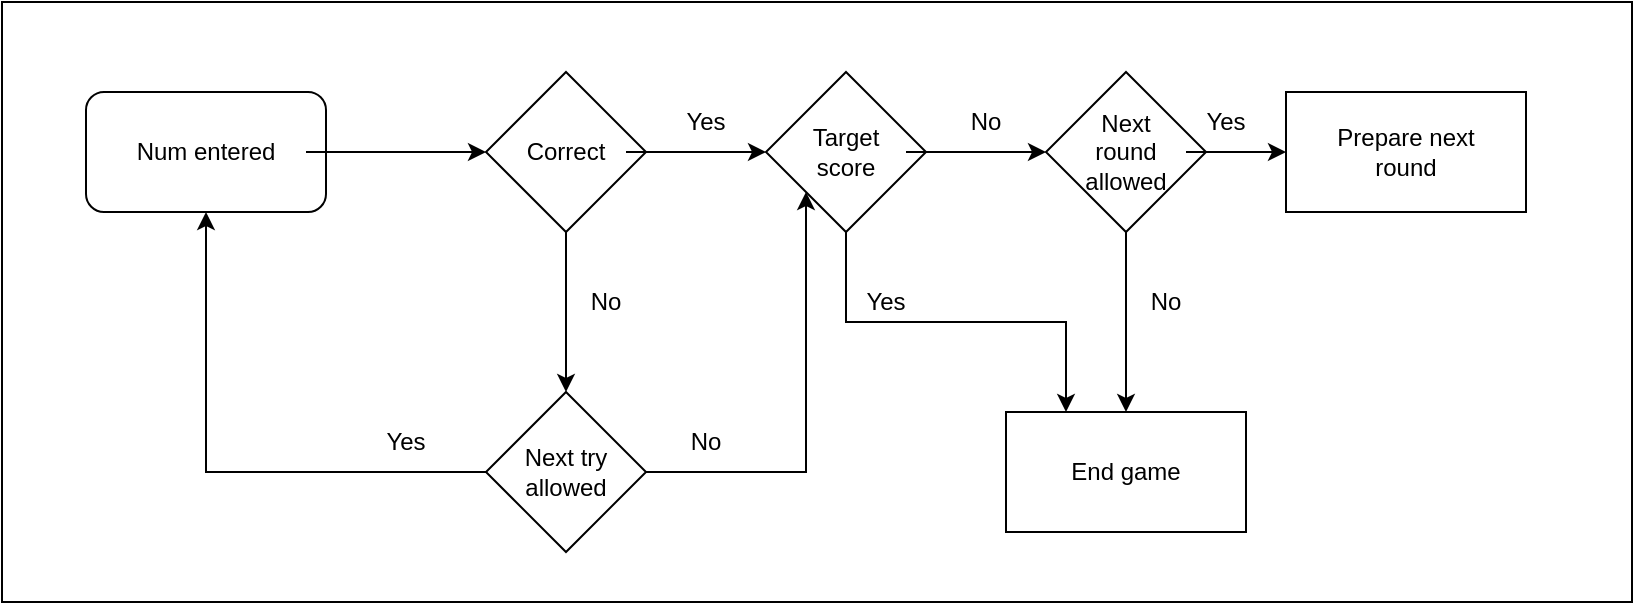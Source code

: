 <mxfile version="20.1.1" type="device"><diagram id="n3eAkx_O7vRSgydOkmV9" name="Page-1"><mxGraphModel dx="823" dy="488" grid="1" gridSize="10" guides="1" tooltips="1" connect="1" arrows="1" fold="1" page="1" pageScale="1" pageWidth="850" pageHeight="1100" math="0" shadow="0"><root><mxCell id="0"/><mxCell id="1" parent="0"/><mxCell id="Az6y5YmxxoPJD2nmxR1N-42" value="" style="rounded=0;whiteSpace=wrap;html=1;" vertex="1" parent="1"><mxGeometry x="18" y="15" width="815" height="300" as="geometry"/></mxCell><mxCell id="Az6y5YmxxoPJD2nmxR1N-1" value="" style="rounded=1;whiteSpace=wrap;html=1;" vertex="1" parent="1"><mxGeometry x="60" y="60" width="120" height="60" as="geometry"/></mxCell><mxCell id="Az6y5YmxxoPJD2nmxR1N-4" value="" style="edgeStyle=orthogonalEdgeStyle;rounded=0;orthogonalLoop=1;jettySize=auto;html=1;" edge="1" parent="1" source="Az6y5YmxxoPJD2nmxR1N-2" target="Az6y5YmxxoPJD2nmxR1N-3"><mxGeometry relative="1" as="geometry"/></mxCell><mxCell id="Az6y5YmxxoPJD2nmxR1N-2" value="Num entered" style="text;html=1;strokeColor=none;fillColor=none;align=center;verticalAlign=middle;whiteSpace=wrap;rounded=0;" vertex="1" parent="1"><mxGeometry x="70" y="70" width="100" height="40" as="geometry"/></mxCell><mxCell id="Az6y5YmxxoPJD2nmxR1N-27" value="" style="edgeStyle=orthogonalEdgeStyle;rounded=0;orthogonalLoop=1;jettySize=auto;html=1;" edge="1" parent="1" source="Az6y5YmxxoPJD2nmxR1N-3" target="Az6y5YmxxoPJD2nmxR1N-26"><mxGeometry relative="1" as="geometry"/></mxCell><mxCell id="Az6y5YmxxoPJD2nmxR1N-3" value="" style="rhombus;whiteSpace=wrap;html=1;" vertex="1" parent="1"><mxGeometry x="260" y="50" width="80" height="80" as="geometry"/></mxCell><mxCell id="Az6y5YmxxoPJD2nmxR1N-7" value="" style="edgeStyle=orthogonalEdgeStyle;rounded=0;orthogonalLoop=1;jettySize=auto;html=1;" edge="1" parent="1" source="Az6y5YmxxoPJD2nmxR1N-5" target="Az6y5YmxxoPJD2nmxR1N-6"><mxGeometry relative="1" as="geometry"/></mxCell><mxCell id="Az6y5YmxxoPJD2nmxR1N-5" value="Correct" style="text;html=1;strokeColor=none;fillColor=none;align=center;verticalAlign=middle;whiteSpace=wrap;rounded=0;" vertex="1" parent="1"><mxGeometry x="270" y="75" width="60" height="30" as="geometry"/></mxCell><mxCell id="Az6y5YmxxoPJD2nmxR1N-44" style="edgeStyle=orthogonalEdgeStyle;rounded=0;orthogonalLoop=1;jettySize=auto;html=1;exitX=0.5;exitY=1;exitDx=0;exitDy=0;entryX=0.25;entryY=0;entryDx=0;entryDy=0;" edge="1" parent="1" source="Az6y5YmxxoPJD2nmxR1N-6" target="Az6y5YmxxoPJD2nmxR1N-18"><mxGeometry relative="1" as="geometry"/></mxCell><mxCell id="Az6y5YmxxoPJD2nmxR1N-6" value="" style="rhombus;whiteSpace=wrap;html=1;" vertex="1" parent="1"><mxGeometry x="400" y="50" width="80" height="80" as="geometry"/></mxCell><mxCell id="Az6y5YmxxoPJD2nmxR1N-11" value="" style="edgeStyle=orthogonalEdgeStyle;rounded=0;orthogonalLoop=1;jettySize=auto;html=1;" edge="1" parent="1" source="Az6y5YmxxoPJD2nmxR1N-8" target="Az6y5YmxxoPJD2nmxR1N-10"><mxGeometry relative="1" as="geometry"/></mxCell><mxCell id="Az6y5YmxxoPJD2nmxR1N-8" value="Target score" style="text;html=1;strokeColor=none;fillColor=none;align=center;verticalAlign=middle;whiteSpace=wrap;rounded=0;" vertex="1" parent="1"><mxGeometry x="410" y="75" width="60" height="30" as="geometry"/></mxCell><mxCell id="Az6y5YmxxoPJD2nmxR1N-9" value="Yes" style="text;html=1;strokeColor=none;fillColor=none;align=center;verticalAlign=middle;whiteSpace=wrap;rounded=0;" vertex="1" parent="1"><mxGeometry x="340" y="60" width="60" height="30" as="geometry"/></mxCell><mxCell id="Az6y5YmxxoPJD2nmxR1N-19" value="" style="edgeStyle=orthogonalEdgeStyle;rounded=0;orthogonalLoop=1;jettySize=auto;html=1;" edge="1" parent="1" source="Az6y5YmxxoPJD2nmxR1N-10" target="Az6y5YmxxoPJD2nmxR1N-18"><mxGeometry relative="1" as="geometry"/></mxCell><mxCell id="Az6y5YmxxoPJD2nmxR1N-10" value="" style="rhombus;whiteSpace=wrap;html=1;" vertex="1" parent="1"><mxGeometry x="540" y="50" width="80" height="80" as="geometry"/></mxCell><mxCell id="Az6y5YmxxoPJD2nmxR1N-15" value="" style="edgeStyle=orthogonalEdgeStyle;rounded=0;orthogonalLoop=1;jettySize=auto;html=1;" edge="1" parent="1" source="Az6y5YmxxoPJD2nmxR1N-12" target="Az6y5YmxxoPJD2nmxR1N-14"><mxGeometry relative="1" as="geometry"/></mxCell><mxCell id="Az6y5YmxxoPJD2nmxR1N-12" value="Next round allowed" style="text;html=1;strokeColor=none;fillColor=none;align=center;verticalAlign=middle;whiteSpace=wrap;rounded=0;" vertex="1" parent="1"><mxGeometry x="550" y="75" width="60" height="30" as="geometry"/></mxCell><mxCell id="Az6y5YmxxoPJD2nmxR1N-13" value="No" style="text;html=1;strokeColor=none;fillColor=none;align=center;verticalAlign=middle;whiteSpace=wrap;rounded=0;" vertex="1" parent="1"><mxGeometry x="480" y="60" width="60" height="30" as="geometry"/></mxCell><mxCell id="Az6y5YmxxoPJD2nmxR1N-14" value="" style="whiteSpace=wrap;html=1;" vertex="1" parent="1"><mxGeometry x="660" y="60" width="120" height="60" as="geometry"/></mxCell><mxCell id="Az6y5YmxxoPJD2nmxR1N-16" value="Prepare next round" style="text;html=1;strokeColor=none;fillColor=none;align=center;verticalAlign=middle;whiteSpace=wrap;rounded=0;" vertex="1" parent="1"><mxGeometry x="670" y="65" width="100" height="50" as="geometry"/></mxCell><mxCell id="Az6y5YmxxoPJD2nmxR1N-17" value="Yes" style="text;html=1;strokeColor=none;fillColor=none;align=center;verticalAlign=middle;whiteSpace=wrap;rounded=0;" vertex="1" parent="1"><mxGeometry x="600" y="60" width="60" height="30" as="geometry"/></mxCell><mxCell id="Az6y5YmxxoPJD2nmxR1N-18" value="" style="whiteSpace=wrap;html=1;" vertex="1" parent="1"><mxGeometry x="520" y="220" width="120" height="60" as="geometry"/></mxCell><mxCell id="Az6y5YmxxoPJD2nmxR1N-20" value="End game" style="text;html=1;strokeColor=none;fillColor=none;align=center;verticalAlign=middle;whiteSpace=wrap;rounded=0;" vertex="1" parent="1"><mxGeometry x="530" y="225" width="100" height="50" as="geometry"/></mxCell><mxCell id="Az6y5YmxxoPJD2nmxR1N-21" value="No" style="text;html=1;strokeColor=none;fillColor=none;align=center;verticalAlign=middle;whiteSpace=wrap;rounded=0;" vertex="1" parent="1"><mxGeometry x="570" y="150" width="60" height="30" as="geometry"/></mxCell><mxCell id="Az6y5YmxxoPJD2nmxR1N-25" value="Yes" style="text;html=1;strokeColor=none;fillColor=none;align=center;verticalAlign=middle;whiteSpace=wrap;rounded=0;" vertex="1" parent="1"><mxGeometry x="430" y="150" width="60" height="30" as="geometry"/></mxCell><mxCell id="Az6y5YmxxoPJD2nmxR1N-37" style="edgeStyle=orthogonalEdgeStyle;rounded=0;orthogonalLoop=1;jettySize=auto;html=1;exitX=0;exitY=0.5;exitDx=0;exitDy=0;entryX=0.5;entryY=1;entryDx=0;entryDy=0;" edge="1" parent="1" source="Az6y5YmxxoPJD2nmxR1N-26" target="Az6y5YmxxoPJD2nmxR1N-1"><mxGeometry relative="1" as="geometry"/></mxCell><mxCell id="Az6y5YmxxoPJD2nmxR1N-40" style="edgeStyle=orthogonalEdgeStyle;rounded=0;orthogonalLoop=1;jettySize=auto;html=1;exitX=1;exitY=0.5;exitDx=0;exitDy=0;entryX=0;entryY=1;entryDx=0;entryDy=0;" edge="1" parent="1" source="Az6y5YmxxoPJD2nmxR1N-26" target="Az6y5YmxxoPJD2nmxR1N-6"><mxGeometry relative="1" as="geometry"/></mxCell><mxCell id="Az6y5YmxxoPJD2nmxR1N-26" value="" style="rhombus;whiteSpace=wrap;html=1;" vertex="1" parent="1"><mxGeometry x="260" y="210" width="80" height="80" as="geometry"/></mxCell><mxCell id="Az6y5YmxxoPJD2nmxR1N-28" value="Next try allowed" style="text;html=1;strokeColor=none;fillColor=none;align=center;verticalAlign=middle;whiteSpace=wrap;rounded=0;" vertex="1" parent="1"><mxGeometry x="270" y="235" width="60" height="30" as="geometry"/></mxCell><mxCell id="Az6y5YmxxoPJD2nmxR1N-29" value="No" style="text;html=1;strokeColor=none;fillColor=none;align=center;verticalAlign=middle;whiteSpace=wrap;rounded=0;" vertex="1" parent="1"><mxGeometry x="290" y="150" width="60" height="30" as="geometry"/></mxCell><mxCell id="Az6y5YmxxoPJD2nmxR1N-38" value="Yes" style="text;html=1;strokeColor=none;fillColor=none;align=center;verticalAlign=middle;whiteSpace=wrap;rounded=0;" vertex="1" parent="1"><mxGeometry x="190" y="220" width="60" height="30" as="geometry"/></mxCell><mxCell id="Az6y5YmxxoPJD2nmxR1N-41" value="No" style="text;html=1;strokeColor=none;fillColor=none;align=center;verticalAlign=middle;whiteSpace=wrap;rounded=0;" vertex="1" parent="1"><mxGeometry x="340" y="220" width="60" height="30" as="geometry"/></mxCell></root></mxGraphModel></diagram></mxfile>
